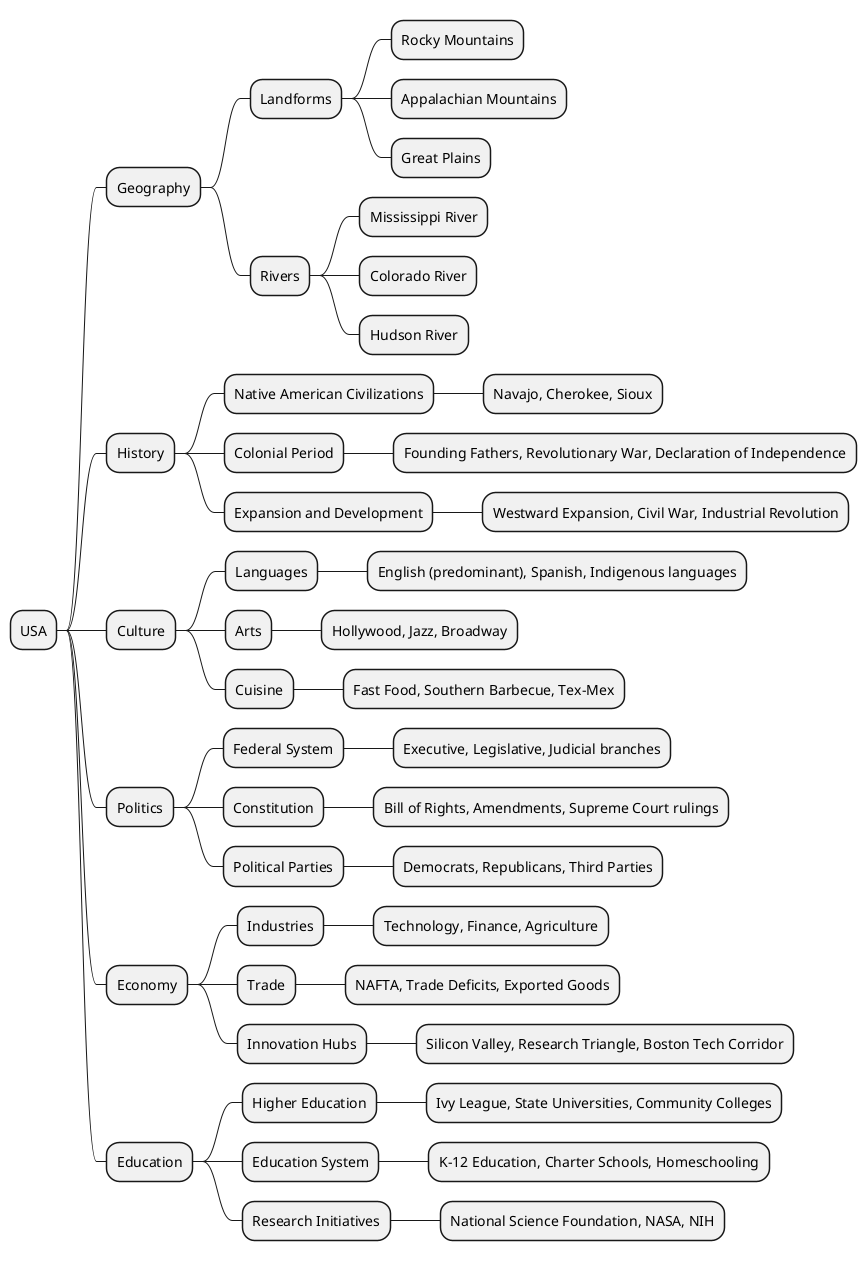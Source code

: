 @startmindmap

* USA
** Geography
*** Landforms
**** Rocky Mountains
**** Appalachian Mountains
**** Great Plains
*** Rivers
**** Mississippi River
**** Colorado River
**** Hudson River
** History
*** Native American Civilizations
**** Navajo, Cherokee, Sioux
*** Colonial Period
**** Founding Fathers, Revolutionary War, Declaration of Independence
*** Expansion and Development
**** Westward Expansion, Civil War, Industrial Revolution
** Culture
*** Languages
**** English (predominant), Spanish, Indigenous languages
*** Arts
**** Hollywood, Jazz, Broadway
*** Cuisine
**** Fast Food, Southern Barbecue, Tex-Mex
** Politics
*** Federal System
**** Executive, Legislative, Judicial branches
*** Constitution
**** Bill of Rights, Amendments, Supreme Court rulings
*** Political Parties
**** Democrats, Republicans, Third Parties
** Economy
*** Industries
**** Technology, Finance, Agriculture
*** Trade
**** NAFTA, Trade Deficits, Exported Goods
*** Innovation Hubs
**** Silicon Valley, Research Triangle, Boston Tech Corridor
** Education
*** Higher Education
**** Ivy League, State Universities, Community Colleges
*** Education System
**** K-12 Education, Charter Schools, Homeschooling
*** Research Initiatives
**** National Science Foundation, NASA, NIH

@endmindmap
